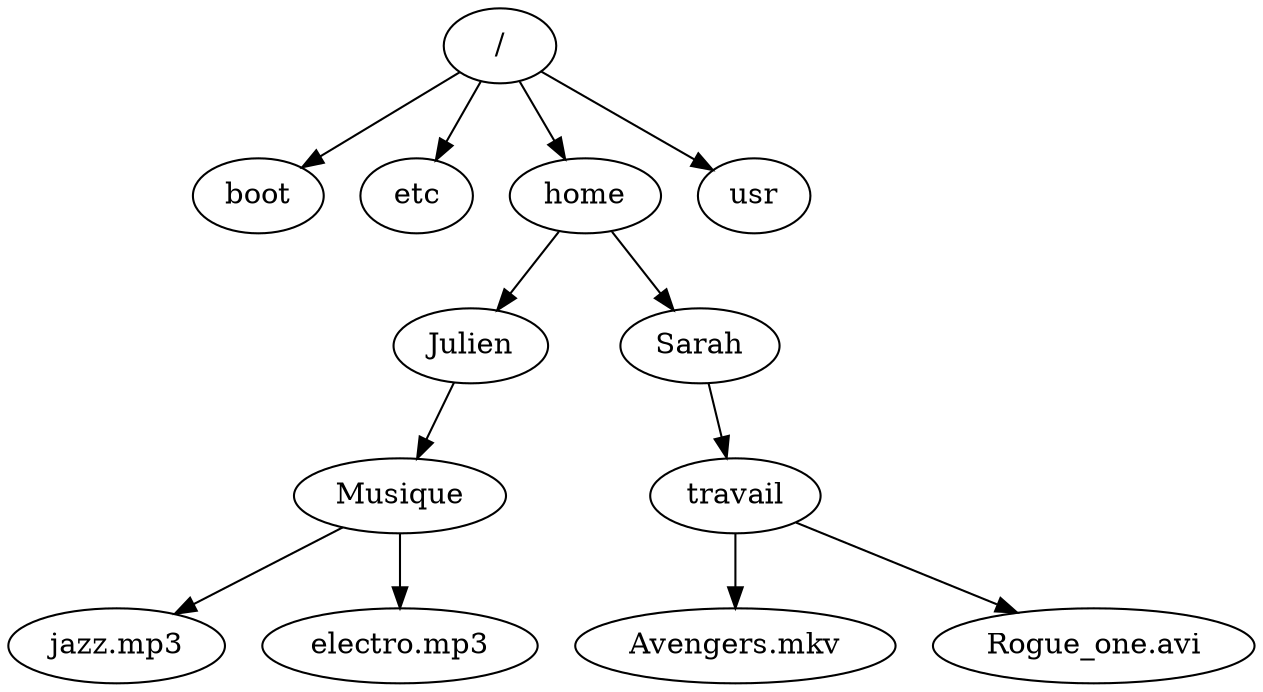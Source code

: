 digraph g{
	racine -> boot;
	racine -> etc;
	racine -> home;
	racine -> usr;
	home -> Julien;
	home -> Sarah;
	Julien -> Musique;
	Musique -> jazz;
	Musique -> electro;
	Sarah -> travail;
	travail -> avengers;
	travail -> rogue;

	racine [label="/"];
	jazz [label="jazz.mp3"];
	electro [label="electro.mp3"];
	avengers [label="Avengers.mkv"];
	rogue [label="Rogue_one.avi"];

	{rank=same; home; boot; usr}
	{rank=same; Julien; Sarah}
	{rank=same; Musique; travail;}
}
